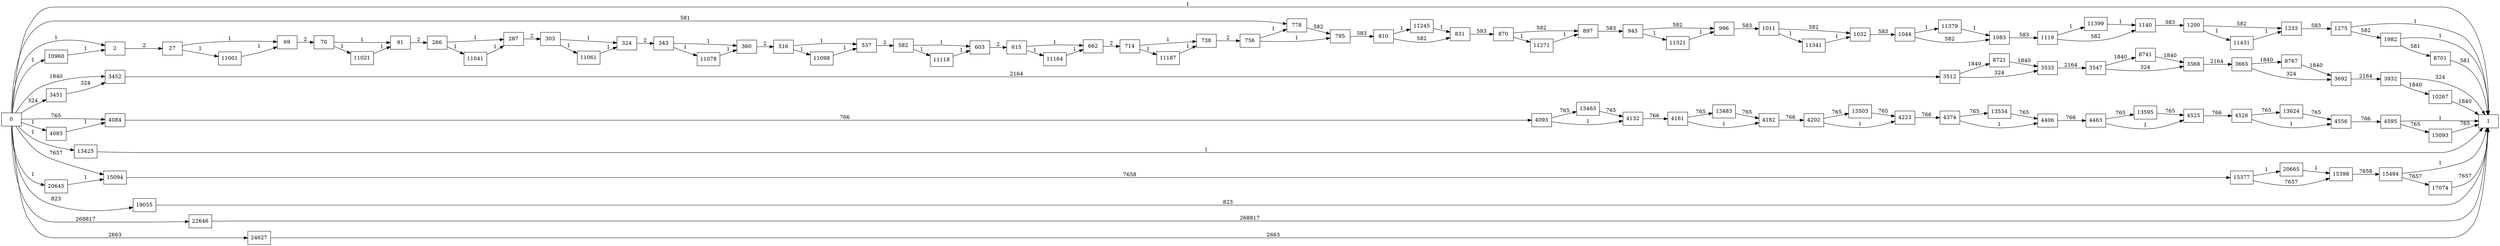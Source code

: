 digraph {
	graph [rankdir=LR]
	node [shape=rectangle]
	2 -> 27 [label=2]
	27 -> 69 [label=1]
	27 -> 11001 [label=1]
	69 -> 70 [label=2]
	70 -> 91 [label=1]
	70 -> 11021 [label=1]
	91 -> 266 [label=2]
	266 -> 287 [label=1]
	266 -> 11041 [label=1]
	287 -> 303 [label=2]
	303 -> 324 [label=1]
	303 -> 11061 [label=1]
	324 -> 343 [label=2]
	343 -> 360 [label=1]
	343 -> 11078 [label=1]
	360 -> 516 [label=2]
	516 -> 537 [label=1]
	516 -> 11098 [label=1]
	537 -> 582 [label=2]
	582 -> 603 [label=1]
	582 -> 11118 [label=1]
	603 -> 615 [label=2]
	615 -> 662 [label=1]
	615 -> 11164 [label=1]
	662 -> 714 [label=2]
	714 -> 738 [label=1]
	714 -> 11187 [label=1]
	738 -> 756 [label=2]
	756 -> 778 [label=1]
	756 -> 795 [label=1]
	778 -> 795 [label=582]
	795 -> 810 [label=583]
	810 -> 831 [label=582]
	810 -> 11245 [label=1]
	831 -> 870 [label=583]
	870 -> 897 [label=582]
	870 -> 11271 [label=1]
	897 -> 945 [label=583]
	945 -> 996 [label=582]
	945 -> 11321 [label=1]
	996 -> 1011 [label=583]
	1011 -> 1032 [label=582]
	1011 -> 11341 [label=1]
	1032 -> 1044 [label=583]
	1044 -> 1083 [label=582]
	1044 -> 11379 [label=1]
	1083 -> 1119 [label=583]
	1119 -> 1140 [label=582]
	1119 -> 11399 [label=1]
	1140 -> 1200 [label=583]
	1200 -> 1233 [label=582]
	1200 -> 11431 [label=1]
	1233 -> 1275 [label=583]
	1275 -> 1982 [label=582]
	1275 -> 1 [label=1]
	1982 -> 1 [label=1]
	1982 -> 8701 [label=581]
	3451 -> 3452 [label=324]
	3452 -> 3512 [label=2164]
	3512 -> 3533 [label=324]
	3512 -> 8721 [label=1840]
	3533 -> 3547 [label=2164]
	3547 -> 3568 [label=324]
	3547 -> 8741 [label=1840]
	3568 -> 3665 [label=2164]
	3665 -> 3692 [label=324]
	3665 -> 8767 [label=1840]
	3692 -> 3932 [label=2164]
	3932 -> 1 [label=324]
	3932 -> 10267 [label=1840]
	4083 -> 4084 [label=1]
	4084 -> 4093 [label=766]
	4093 -> 4132 [label=1]
	4093 -> 13463 [label=765]
	4132 -> 4161 [label=766]
	4161 -> 4182 [label=1]
	4161 -> 13483 [label=765]
	4182 -> 4202 [label=766]
	4202 -> 4223 [label=1]
	4202 -> 13503 [label=765]
	4223 -> 4374 [label=766]
	4374 -> 4406 [label=1]
	4374 -> 13534 [label=765]
	4406 -> 4463 [label=766]
	4463 -> 4525 [label=1]
	4463 -> 13595 [label=765]
	4525 -> 4526 [label=766]
	4526 -> 4556 [label=1]
	4526 -> 13624 [label=765]
	4556 -> 4595 [label=766]
	4595 -> 1 [label=1]
	4595 -> 15093 [label=765]
	8701 -> 1 [label=581]
	8721 -> 3533 [label=1840]
	8741 -> 3568 [label=1840]
	8767 -> 3692 [label=1840]
	10267 -> 1 [label=1840]
	10960 -> 2 [label=1]
	11001 -> 69 [label=1]
	11021 -> 91 [label=1]
	11041 -> 287 [label=1]
	11061 -> 324 [label=1]
	11078 -> 360 [label=1]
	11098 -> 537 [label=1]
	11118 -> 603 [label=1]
	11164 -> 662 [label=1]
	11187 -> 738 [label=1]
	11245 -> 831 [label=1]
	11271 -> 897 [label=1]
	11321 -> 996 [label=1]
	11341 -> 1032 [label=1]
	11379 -> 1083 [label=1]
	11399 -> 1140 [label=1]
	11431 -> 1233 [label=1]
	13425 -> 1 [label=1]
	13463 -> 4132 [label=765]
	13483 -> 4182 [label=765]
	13503 -> 4223 [label=765]
	13534 -> 4406 [label=765]
	13595 -> 4525 [label=765]
	13624 -> 4556 [label=765]
	15093 -> 1 [label=765]
	15094 -> 15377 [label=7658]
	15377 -> 15398 [label=7657]
	15377 -> 20665 [label=1]
	15398 -> 15484 [label=7658]
	15484 -> 1 [label=1]
	15484 -> 17074 [label=7657]
	17074 -> 1 [label=7657]
	19055 -> 1 [label=823]
	20645 -> 15094 [label=1]
	20665 -> 15398 [label=1]
	22646 -> 1 [label=268817]
	24627 -> 1 [label=2663]
	0 -> 2 [label=1]
	0 -> 778 [label=581]
	0 -> 3452 [label=1840]
	0 -> 4084 [label=765]
	0 -> 15094 [label=7657]
	0 -> 3451 [label=324]
	0 -> 4083 [label=1]
	0 -> 1 [label=1]
	0 -> 10960 [label=1]
	0 -> 13425 [label=1]
	0 -> 19055 [label=823]
	0 -> 20645 [label=1]
	0 -> 22646 [label=268817]
	0 -> 24627 [label=2663]
}
